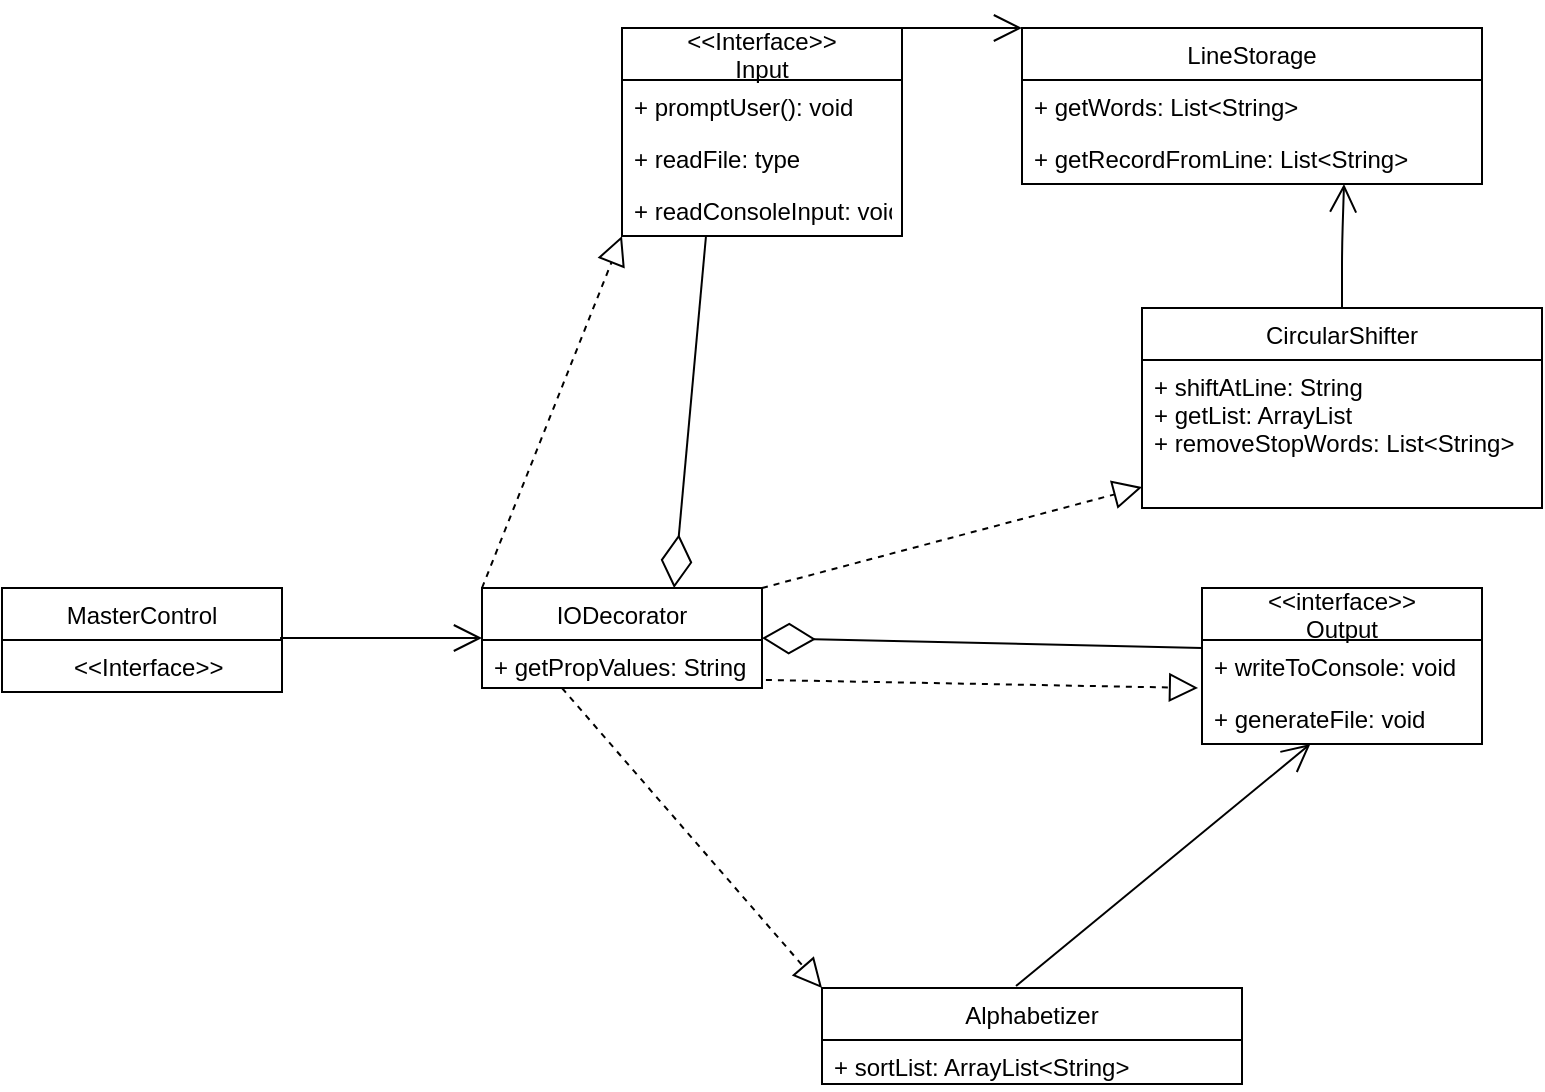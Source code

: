 <mxfile version="14.4.0" type="github">
  <diagram name="Page-1" id="929967ad-93f9-6ef4-fab6-5d389245f69c">
    <mxGraphModel dx="1746" dy="1225" grid="1" gridSize="10" guides="1" tooltips="1" connect="1" arrows="1" fold="1" page="1" pageScale="1.5" pageWidth="1169" pageHeight="826" background="none" math="0" shadow="0">
      <root>
        <mxCell id="0" style=";html=1;" />
        <mxCell id="1" style=";html=1;" parent="0" />
        <mxCell id="NACjWepsxvIKKz_j-shE-1" value="LineStorage" style="swimlane;fontStyle=0;childLayout=stackLayout;horizontal=1;startSize=26;fillColor=none;horizontalStack=0;resizeParent=1;resizeParentMax=0;resizeLast=0;collapsible=1;marginBottom=0;" parent="1" vertex="1">
          <mxGeometry x="550" y="360" width="230" height="78" as="geometry" />
        </mxCell>
        <mxCell id="NACjWepsxvIKKz_j-shE-2" value="+ getWords: List&lt;String&gt;" style="text;strokeColor=none;fillColor=none;align=left;verticalAlign=top;spacingLeft=4;spacingRight=4;overflow=hidden;rotatable=0;points=[[0,0.5],[1,0.5]];portConstraint=eastwest;" parent="NACjWepsxvIKKz_j-shE-1" vertex="1">
          <mxGeometry y="26" width="230" height="26" as="geometry" />
        </mxCell>
        <mxCell id="NACjWepsxvIKKz_j-shE-3" value="+ getRecordFromLine: List&lt;String&gt;&#xa;" style="text;strokeColor=none;fillColor=none;align=left;verticalAlign=top;spacingLeft=4;spacingRight=4;overflow=hidden;rotatable=0;points=[[0,0.5],[1,0.5]];portConstraint=eastwest;" parent="NACjWepsxvIKKz_j-shE-1" vertex="1">
          <mxGeometry y="52" width="230" height="26" as="geometry" />
        </mxCell>
        <mxCell id="NACjWepsxvIKKz_j-shE-5" value="&lt;&lt;Interface&gt;&gt;&#xa;Input" style="swimlane;fontStyle=0;childLayout=stackLayout;horizontal=1;startSize=26;fillColor=none;horizontalStack=0;resizeParent=1;resizeParentMax=0;resizeLast=0;collapsible=1;marginBottom=0;" parent="1" vertex="1">
          <mxGeometry x="350" y="360" width="140" height="104" as="geometry" />
        </mxCell>
        <mxCell id="NACjWepsxvIKKz_j-shE-6" value="+ promptUser(): void" style="text;strokeColor=none;fillColor=none;align=left;verticalAlign=top;spacingLeft=4;spacingRight=4;overflow=hidden;rotatable=0;points=[[0,0.5],[1,0.5]];portConstraint=eastwest;" parent="NACjWepsxvIKKz_j-shE-5" vertex="1">
          <mxGeometry y="26" width="140" height="26" as="geometry" />
        </mxCell>
        <mxCell id="NACjWepsxvIKKz_j-shE-7" value="+ readFile: type" style="text;strokeColor=none;fillColor=none;align=left;verticalAlign=top;spacingLeft=4;spacingRight=4;overflow=hidden;rotatable=0;points=[[0,0.5],[1,0.5]];portConstraint=eastwest;" parent="NACjWepsxvIKKz_j-shE-5" vertex="1">
          <mxGeometry y="52" width="140" height="26" as="geometry" />
        </mxCell>
        <mxCell id="NACjWepsxvIKKz_j-shE-28" value="+ readConsoleInput: void " style="text;strokeColor=none;fillColor=none;align=left;verticalAlign=top;spacingLeft=4;spacingRight=4;overflow=hidden;rotatable=0;points=[[0,0.5],[1,0.5]];portConstraint=eastwest;" parent="NACjWepsxvIKKz_j-shE-5" vertex="1">
          <mxGeometry y="78" width="140" height="26" as="geometry" />
        </mxCell>
        <mxCell id="NACjWepsxvIKKz_j-shE-9" value="&lt;&lt;interface&gt;&gt;&#xa;Output" style="swimlane;fontStyle=0;childLayout=stackLayout;horizontal=1;startSize=26;fillColor=none;horizontalStack=0;resizeParent=1;resizeParentMax=0;resizeLast=0;collapsible=1;marginBottom=0;" parent="1" vertex="1">
          <mxGeometry x="640" y="640" width="140" height="78" as="geometry" />
        </mxCell>
        <mxCell id="NuN0ZJSWD_hGJiA9L2En-16" value="" style="endArrow=diamondThin;endFill=0;endSize=24;html=1;entryX=1;entryY=0.5;entryDx=0;entryDy=0;" edge="1" parent="NACjWepsxvIKKz_j-shE-9" target="KInn-XDCP2g1NbNvd3t9-1">
          <mxGeometry width="160" relative="1" as="geometry">
            <mxPoint y="30" as="sourcePoint" />
            <mxPoint x="160" y="30" as="targetPoint" />
          </mxGeometry>
        </mxCell>
        <mxCell id="NACjWepsxvIKKz_j-shE-10" value="+ writeToConsole: void" style="text;strokeColor=none;fillColor=none;align=left;verticalAlign=top;spacingLeft=4;spacingRight=4;overflow=hidden;rotatable=0;points=[[0,0.5],[1,0.5]];portConstraint=eastwest;" parent="NACjWepsxvIKKz_j-shE-9" vertex="1">
          <mxGeometry y="26" width="140" height="26" as="geometry" />
        </mxCell>
        <mxCell id="NACjWepsxvIKKz_j-shE-11" value="+ generateFile: void" style="text;strokeColor=none;fillColor=none;align=left;verticalAlign=top;spacingLeft=4;spacingRight=4;overflow=hidden;rotatable=0;points=[[0,0.5],[1,0.5]];portConstraint=eastwest;" parent="NACjWepsxvIKKz_j-shE-9" vertex="1">
          <mxGeometry y="52" width="140" height="26" as="geometry" />
        </mxCell>
        <mxCell id="NACjWepsxvIKKz_j-shE-13" value="CircularShifter" style="swimlane;fontStyle=0;childLayout=stackLayout;horizontal=1;startSize=26;fillColor=none;horizontalStack=0;resizeParent=1;resizeParentMax=0;resizeLast=0;collapsible=1;marginBottom=0;" parent="1" vertex="1">
          <mxGeometry x="610" y="500" width="200" height="100" as="geometry" />
        </mxCell>
        <mxCell id="NACjWepsxvIKKz_j-shE-14" value="+ shiftAtLine: String&#xa;+ getList: ArrayList&#xa;+ removeStopWords: List&lt;String&gt;" style="text;strokeColor=none;fillColor=none;align=left;verticalAlign=top;spacingLeft=4;spacingRight=4;overflow=hidden;rotatable=0;points=[[0,0.5],[1,0.5]];portConstraint=eastwest;" parent="NACjWepsxvIKKz_j-shE-13" vertex="1">
          <mxGeometry y="26" width="200" height="74" as="geometry" />
        </mxCell>
        <mxCell id="NACjWepsxvIKKz_j-shE-17" value="Alphabetizer" style="swimlane;fontStyle=0;childLayout=stackLayout;horizontal=1;startSize=26;fillColor=none;horizontalStack=0;resizeParent=1;resizeParentMax=0;resizeLast=0;collapsible=1;marginBottom=0;" parent="1" vertex="1">
          <mxGeometry x="450" y="840" width="210" height="48" as="geometry" />
        </mxCell>
        <mxCell id="NACjWepsxvIKKz_j-shE-18" value="+ sortList: ArrayList&lt;String&gt;" style="text;strokeColor=none;fillColor=none;align=left;verticalAlign=top;spacingLeft=4;spacingRight=4;overflow=hidden;rotatable=0;points=[[0,0.5],[1,0.5]];portConstraint=eastwest;" parent="NACjWepsxvIKKz_j-shE-17" vertex="1">
          <mxGeometry y="26" width="210" height="22" as="geometry" />
        </mxCell>
        <mxCell id="KInn-XDCP2g1NbNvd3t9-5" value="MasterControl" style="swimlane;fontStyle=0;childLayout=stackLayout;horizontal=1;startSize=26;fillColor=none;horizontalStack=0;resizeParent=1;resizeParentMax=0;resizeLast=0;collapsible=1;marginBottom=0;" parent="1" vertex="1">
          <mxGeometry x="40" y="640" width="140" height="52" as="geometry" />
        </mxCell>
        <mxCell id="KInn-XDCP2g1NbNvd3t9-6" value="         &lt;&lt;Interface&gt;&gt;" style="text;strokeColor=none;fillColor=none;align=left;verticalAlign=top;spacingLeft=4;spacingRight=4;overflow=hidden;rotatable=0;points=[[0,0.5],[1,0.5]];portConstraint=eastwest;" parent="KInn-XDCP2g1NbNvd3t9-5" vertex="1">
          <mxGeometry y="26" width="140" height="26" as="geometry" />
        </mxCell>
        <mxCell id="NuN0ZJSWD_hGJiA9L2En-2" value="" style="endArrow=open;endFill=1;endSize=12;html=1;entryX=0;entryY=0;entryDx=0;entryDy=0;exitX=1;exitY=0;exitDx=0;exitDy=0;" edge="1" parent="1" source="NACjWepsxvIKKz_j-shE-5" target="NACjWepsxvIKKz_j-shE-1">
          <mxGeometry width="160" relative="1" as="geometry">
            <mxPoint x="150" y="491" as="sourcePoint" />
            <mxPoint x="300" y="490.5" as="targetPoint" />
          </mxGeometry>
        </mxCell>
        <mxCell id="KInn-XDCP2g1NbNvd3t9-1" value="IODecorator" style="swimlane;fontStyle=0;childLayout=stackLayout;horizontal=1;startSize=26;fillColor=none;horizontalStack=0;resizeParent=1;resizeParentMax=0;resizeLast=0;collapsible=1;marginBottom=0;" parent="1" vertex="1">
          <mxGeometry x="280" y="640" width="140" height="50" as="geometry" />
        </mxCell>
        <mxCell id="NuN0ZJSWD_hGJiA9L2En-10" value="" style="endArrow=block;dashed=1;endFill=0;endSize=12;html=1;entryX=0;entryY=1;entryDx=0;entryDy=0;entryPerimeter=0;" edge="1" parent="KInn-XDCP2g1NbNvd3t9-1" target="NACjWepsxvIKKz_j-shE-28">
          <mxGeometry width="160" relative="1" as="geometry">
            <mxPoint as="sourcePoint" />
            <mxPoint x="160" as="targetPoint" />
          </mxGeometry>
        </mxCell>
        <mxCell id="KInn-XDCP2g1NbNvd3t9-2" value="+ getPropValues: String" style="text;strokeColor=none;fillColor=none;align=left;verticalAlign=top;spacingLeft=4;spacingRight=4;overflow=hidden;rotatable=0;points=[[0,0.5],[1,0.5]];portConstraint=eastwest;" parent="KInn-XDCP2g1NbNvd3t9-1" vertex="1">
          <mxGeometry y="26" width="140" height="24" as="geometry" />
        </mxCell>
        <mxCell id="NuN0ZJSWD_hGJiA9L2En-8" value="" style="endArrow=block;dashed=1;endFill=0;endSize=12;html=1;entryX=0;entryY=0;entryDx=0;entryDy=0;" edge="1" parent="KInn-XDCP2g1NbNvd3t9-1" target="NACjWepsxvIKKz_j-shE-17">
          <mxGeometry width="160" relative="1" as="geometry">
            <mxPoint x="40" y="50" as="sourcePoint" />
            <mxPoint x="200" y="50" as="targetPoint" />
          </mxGeometry>
        </mxCell>
        <mxCell id="NuN0ZJSWD_hGJiA9L2En-5" value="" style="endArrow=open;endFill=1;endSize=12;html=1;exitX=0.462;exitY=-0.021;exitDx=0;exitDy=0;exitPerimeter=0;" edge="1" parent="1" source="NACjWepsxvIKKz_j-shE-17" target="NACjWepsxvIKKz_j-shE-11">
          <mxGeometry width="160" relative="1" as="geometry">
            <mxPoint x="390" y="762" as="sourcePoint" />
            <mxPoint x="550" y="762" as="targetPoint" />
          </mxGeometry>
        </mxCell>
        <mxCell id="NuN0ZJSWD_hGJiA9L2En-7" value="" style="endArrow=block;dashed=1;endFill=0;endSize=12;html=1;entryX=-0.014;entryY=-0.077;entryDx=0;entryDy=0;entryPerimeter=0;exitX=1.014;exitY=0.833;exitDx=0;exitDy=0;exitPerimeter=0;" edge="1" parent="1" source="KInn-XDCP2g1NbNvd3t9-2" target="NACjWepsxvIKKz_j-shE-11">
          <mxGeometry width="160" relative="1" as="geometry">
            <mxPoint x="450" y="660" as="sourcePoint" />
            <mxPoint x="610" y="650" as="targetPoint" />
          </mxGeometry>
        </mxCell>
        <mxCell id="NuN0ZJSWD_hGJiA9L2En-9" value="" style="endArrow=block;dashed=1;endFill=0;endSize=12;html=1;exitX=1;exitY=0;exitDx=0;exitDy=0;" edge="1" parent="1" source="KInn-XDCP2g1NbNvd3t9-1" target="NACjWepsxvIKKz_j-shE-14">
          <mxGeometry width="160" relative="1" as="geometry">
            <mxPoint x="600" y="580" as="sourcePoint" />
            <mxPoint x="760" y="580" as="targetPoint" />
            <Array as="points" />
          </mxGeometry>
        </mxCell>
        <mxCell id="NuN0ZJSWD_hGJiA9L2En-14" value="" style="endArrow=open;endFill=1;endSize=12;html=1;entryX=0;entryY=0.5;entryDx=0;entryDy=0;exitX=0.993;exitY=-0.038;exitDx=0;exitDy=0;exitPerimeter=0;" edge="1" parent="1" source="KInn-XDCP2g1NbNvd3t9-6" target="KInn-XDCP2g1NbNvd3t9-1">
          <mxGeometry width="160" relative="1" as="geometry">
            <mxPoint x="290" y="180" as="sourcePoint" />
            <mxPoint x="450" y="180" as="targetPoint" />
          </mxGeometry>
        </mxCell>
        <mxCell id="NuN0ZJSWD_hGJiA9L2En-17" value="" style="endArrow=open;endFill=1;endSize=12;html=1;exitX=0.5;exitY=0;exitDx=0;exitDy=0;entryX=0.7;entryY=1;entryDx=0;entryDy=0;entryPerimeter=0;" edge="1" parent="1" source="NACjWepsxvIKKz_j-shE-13" target="NACjWepsxvIKKz_j-shE-3">
          <mxGeometry width="160" relative="1" as="geometry">
            <mxPoint x="310" y="570" as="sourcePoint" />
            <mxPoint x="470" y="570" as="targetPoint" />
            <Array as="points">
              <mxPoint x="710" y="470" />
            </Array>
          </mxGeometry>
        </mxCell>
        <mxCell id="NuN0ZJSWD_hGJiA9L2En-23" value="" style="endArrow=diamondThin;endFill=0;endSize=24;html=1;entryX=0.686;entryY=0;entryDx=0;entryDy=0;exitX=0.3;exitY=1;exitDx=0;exitDy=0;exitPerimeter=0;entryPerimeter=0;" edge="1" parent="1" source="NACjWepsxvIKKz_j-shE-28" target="KInn-XDCP2g1NbNvd3t9-1">
          <mxGeometry width="160" relative="1" as="geometry">
            <mxPoint x="640" y="670" as="sourcePoint" />
            <mxPoint x="800" y="670" as="targetPoint" />
          </mxGeometry>
        </mxCell>
      </root>
    </mxGraphModel>
  </diagram>
</mxfile>
